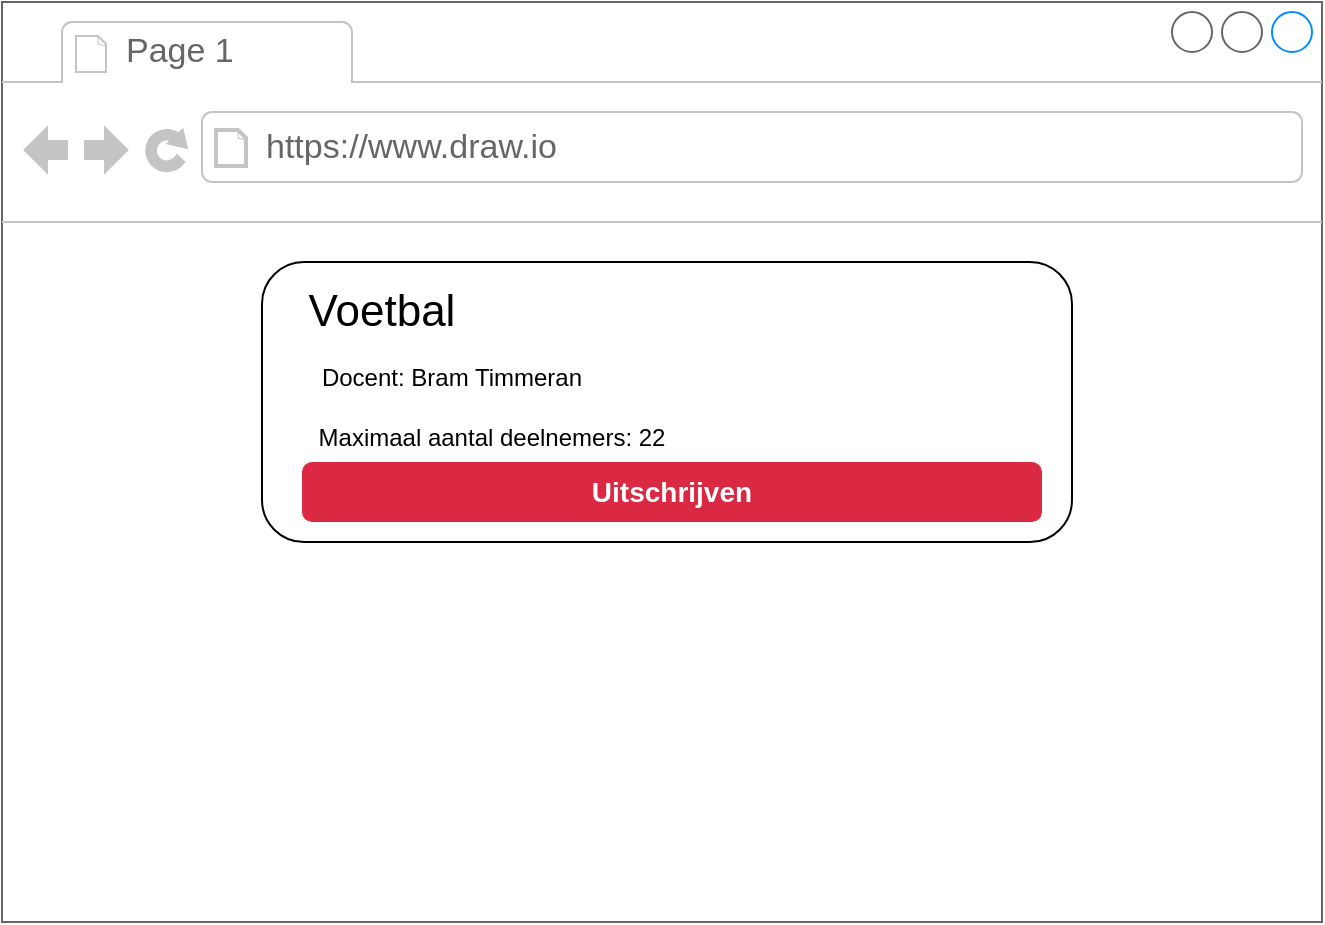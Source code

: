 <mxfile version="16.4.0" type="device"><diagram id="5wha3VJ2Y9wwSFBt2fBN" name="Page-1"><mxGraphModel dx="1098" dy="827" grid="1" gridSize="10" guides="1" tooltips="1" connect="1" arrows="1" fold="1" page="1" pageScale="1" pageWidth="850" pageHeight="1100" math="0" shadow="0"><root><mxCell id="0"/><mxCell id="1" parent="0"/><mxCell id="C7UgUIp6BGj1OUaxmsLT-18" value="" style="strokeWidth=1;shadow=0;dashed=0;align=center;html=1;shape=mxgraph.mockup.containers.browserWindow;rSize=0;strokeColor=#666666;strokeColor2=#008cff;strokeColor3=#c4c4c4;mainText=,;recursiveResize=0;" vertex="1" parent="1"><mxGeometry x="100" y="450" width="660" height="460" as="geometry"/></mxCell><mxCell id="C7UgUIp6BGj1OUaxmsLT-19" value="Page 1" style="strokeWidth=1;shadow=0;dashed=0;align=center;html=1;shape=mxgraph.mockup.containers.anchor;fontSize=17;fontColor=#666666;align=left;" vertex="1" parent="C7UgUIp6BGj1OUaxmsLT-18"><mxGeometry x="60" y="12" width="110" height="26" as="geometry"/></mxCell><mxCell id="C7UgUIp6BGj1OUaxmsLT-20" value="https://www.draw.io" style="strokeWidth=1;shadow=0;dashed=0;align=center;html=1;shape=mxgraph.mockup.containers.anchor;rSize=0;fontSize=17;fontColor=#666666;align=left;" vertex="1" parent="C7UgUIp6BGj1OUaxmsLT-18"><mxGeometry x="130" y="60" width="250" height="26" as="geometry"/></mxCell><mxCell id="C7UgUIp6BGj1OUaxmsLT-24" value="" style="rounded=1;whiteSpace=wrap;html=1;" vertex="1" parent="C7UgUIp6BGj1OUaxmsLT-18"><mxGeometry x="130" y="130" width="405" height="140" as="geometry"/></mxCell><mxCell id="C7UgUIp6BGj1OUaxmsLT-31" value="Voetbal" style="text;html=1;strokeColor=none;fillColor=none;align=center;verticalAlign=middle;whiteSpace=wrap;rounded=0;fontSize=22;" vertex="1" parent="C7UgUIp6BGj1OUaxmsLT-18"><mxGeometry x="160" y="140" width="60" height="30" as="geometry"/></mxCell><mxCell id="C7UgUIp6BGj1OUaxmsLT-32" value="&lt;span style=&quot;font-size: 12px&quot;&gt;Docent: Bram Timmeran&lt;/span&gt;" style="text;html=1;strokeColor=none;fillColor=none;align=center;verticalAlign=middle;whiteSpace=wrap;rounded=0;fontSize=22;" vertex="1" parent="C7UgUIp6BGj1OUaxmsLT-18"><mxGeometry x="130" y="170" width="190" height="30" as="geometry"/></mxCell><mxCell id="C7UgUIp6BGj1OUaxmsLT-33" value="&lt;span style=&quot;font-size: 12px&quot;&gt;Maximaal aantal deelnemers: 22&lt;/span&gt;" style="text;html=1;strokeColor=none;fillColor=none;align=center;verticalAlign=middle;whiteSpace=wrap;rounded=0;fontSize=22;" vertex="1" parent="C7UgUIp6BGj1OUaxmsLT-18"><mxGeometry x="150" y="200" width="190" height="30" as="geometry"/></mxCell><mxCell id="C7UgUIp6BGj1OUaxmsLT-34" value="Uitschrijven" style="html=1;shadow=0;dashed=0;shape=mxgraph.bootstrap.rrect;rSize=5;strokeColor=none;strokeWidth=1;fillColor=#DB2843;fontColor=#FFFFFF;whiteSpace=wrap;align=center;verticalAlign=middle;spacingLeft=0;fontStyle=1;fontSize=14;spacing=5;" vertex="1" parent="C7UgUIp6BGj1OUaxmsLT-18"><mxGeometry x="150" y="230" width="370" height="30" as="geometry"/></mxCell></root></mxGraphModel></diagram></mxfile>